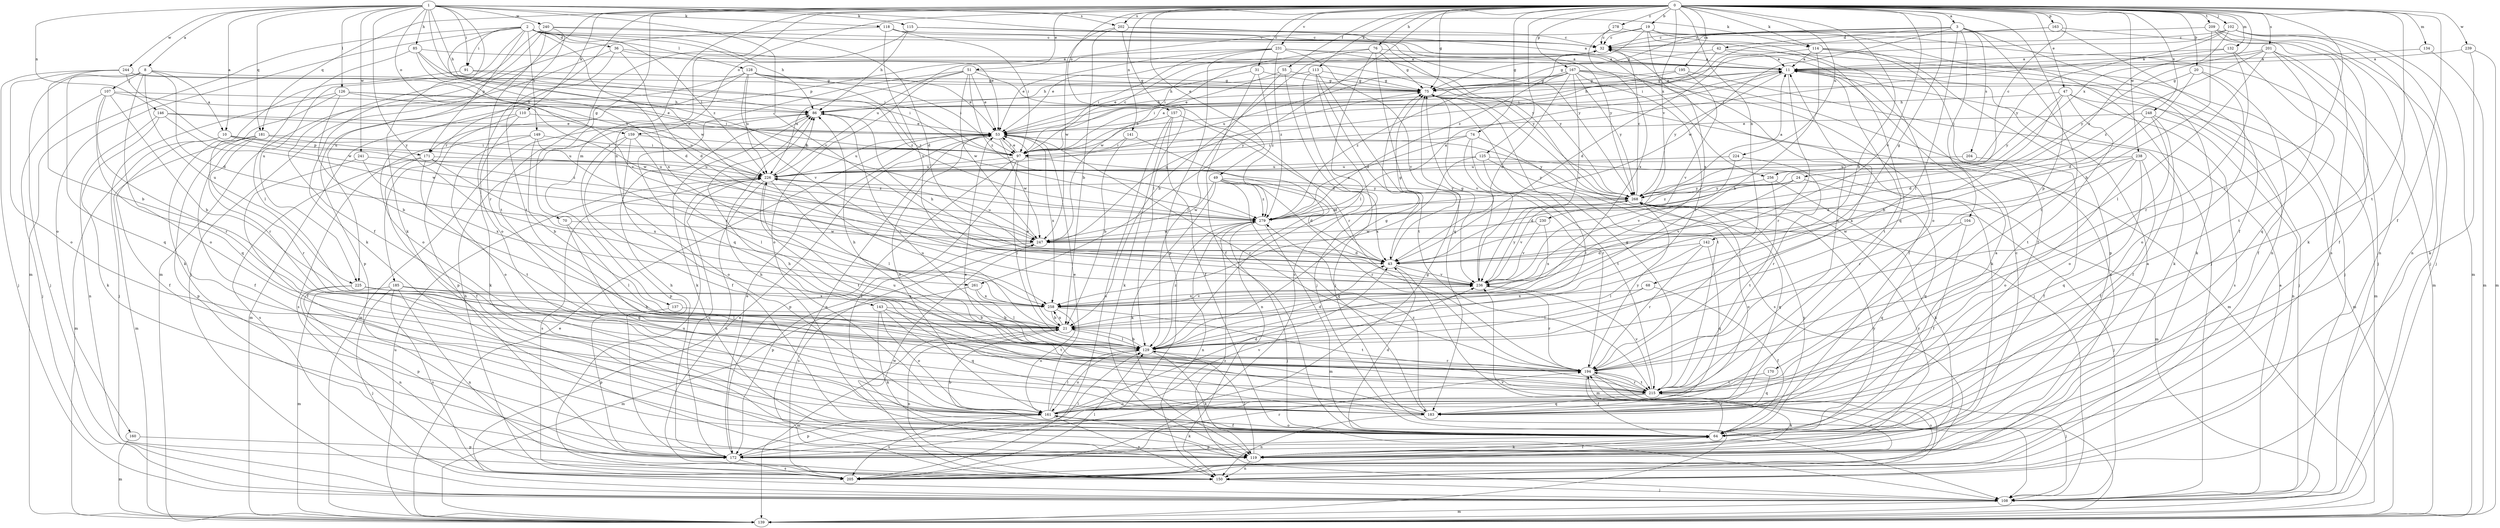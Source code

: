 strict digraph  {
0;
1;
2;
3;
8;
10;
11;
19;
20;
21;
24;
31;
32;
36;
42;
43;
47;
49;
51;
53;
55;
64;
68;
70;
74;
75;
76;
85;
86;
91;
97;
102;
104;
107;
108;
110;
113;
114;
115;
118;
119;
125;
126;
128;
129;
132;
134;
137;
139;
141;
142;
143;
146;
149;
150;
157;
159;
160;
161;
163;
167;
170;
171;
172;
181;
183;
185;
194;
195;
201;
202;
204;
205;
209;
215;
224;
225;
226;
230;
231;
236;
238;
239;
240;
241;
244;
247;
248;
256;
258;
261;
268;
278;
279;
0 -> 3  [label=a];
0 -> 19  [label=b];
0 -> 20  [label=b];
0 -> 21  [label=b];
0 -> 24  [label=c];
0 -> 31  [label=c];
0 -> 47  [label=e];
0 -> 49  [label=e];
0 -> 51  [label=e];
0 -> 55  [label=f];
0 -> 64  [label=f];
0 -> 68  [label=g];
0 -> 70  [label=g];
0 -> 74  [label=g];
0 -> 75  [label=g];
0 -> 76  [label=h];
0 -> 102  [label=j];
0 -> 110  [label=k];
0 -> 113  [label=k];
0 -> 114  [label=k];
0 -> 125  [label=l];
0 -> 132  [label=m];
0 -> 134  [label=m];
0 -> 137  [label=m];
0 -> 141  [label=n];
0 -> 142  [label=n];
0 -> 143  [label=n];
0 -> 157  [label=o];
0 -> 159  [label=o];
0 -> 163  [label=p];
0 -> 167  [label=p];
0 -> 170  [label=p];
0 -> 181  [label=q];
0 -> 185  [label=r];
0 -> 194  [label=r];
0 -> 195  [label=s];
0 -> 201  [label=s];
0 -> 202  [label=s];
0 -> 209  [label=t];
0 -> 215  [label=t];
0 -> 224  [label=u];
0 -> 225  [label=u];
0 -> 230  [label=v];
0 -> 231  [label=v];
0 -> 236  [label=v];
0 -> 238  [label=w];
0 -> 239  [label=w];
0 -> 248  [label=x];
0 -> 256  [label=x];
0 -> 261  [label=y];
0 -> 278  [label=z];
1 -> 8  [label=a];
1 -> 10  [label=a];
1 -> 85  [label=h];
1 -> 86  [label=h];
1 -> 91  [label=i];
1 -> 114  [label=k];
1 -> 115  [label=k];
1 -> 118  [label=k];
1 -> 119  [label=k];
1 -> 126  [label=l];
1 -> 146  [label=n];
1 -> 159  [label=o];
1 -> 181  [label=q];
1 -> 202  [label=s];
1 -> 236  [label=v];
1 -> 240  [label=w];
1 -> 241  [label=w];
1 -> 244  [label=w];
1 -> 256  [label=x];
1 -> 261  [label=y];
1 -> 279  [label=z];
2 -> 36  [label=d];
2 -> 53  [label=e];
2 -> 86  [label=h];
2 -> 91  [label=i];
2 -> 128  [label=l];
2 -> 139  [label=m];
2 -> 149  [label=n];
2 -> 160  [label=o];
2 -> 171  [label=p];
2 -> 225  [label=u];
2 -> 247  [label=w];
2 -> 258  [label=x];
2 -> 268  [label=y];
2 -> 226  [label=l];
3 -> 32  [label=c];
3 -> 42  [label=d];
3 -> 75  [label=g];
3 -> 104  [label=j];
3 -> 129  [label=l];
3 -> 150  [label=n];
3 -> 204  [label=s];
3 -> 215  [label=t];
3 -> 247  [label=w];
8 -> 10  [label=a];
8 -> 43  [label=d];
8 -> 97  [label=i];
8 -> 107  [label=j];
8 -> 108  [label=j];
8 -> 161  [label=o];
8 -> 183  [label=q];
8 -> 225  [label=u];
10 -> 64  [label=f];
10 -> 97  [label=i];
10 -> 139  [label=m];
10 -> 171  [label=p];
10 -> 279  [label=z];
11 -> 75  [label=g];
11 -> 86  [label=h];
11 -> 108  [label=j];
11 -> 139  [label=m];
11 -> 194  [label=r];
11 -> 215  [label=t];
11 -> 268  [label=y];
19 -> 32  [label=c];
19 -> 108  [label=j];
19 -> 161  [label=o];
19 -> 171  [label=p];
19 -> 183  [label=q];
19 -> 258  [label=x];
19 -> 279  [label=z];
20 -> 43  [label=d];
20 -> 64  [label=f];
20 -> 75  [label=g];
20 -> 161  [label=o];
21 -> 53  [label=e];
21 -> 129  [label=l];
21 -> 139  [label=m];
21 -> 150  [label=n];
21 -> 226  [label=u];
21 -> 258  [label=x];
24 -> 43  [label=d];
24 -> 183  [label=q];
24 -> 236  [label=v];
24 -> 268  [label=y];
24 -> 279  [label=z];
31 -> 53  [label=e];
31 -> 64  [label=f];
31 -> 75  [label=g];
31 -> 279  [label=z];
32 -> 11  [label=a];
32 -> 53  [label=e];
32 -> 97  [label=i];
36 -> 11  [label=a];
36 -> 43  [label=d];
36 -> 108  [label=j];
36 -> 161  [label=o];
36 -> 268  [label=y];
42 -> 11  [label=a];
42 -> 75  [label=g];
42 -> 97  [label=i];
42 -> 119  [label=k];
43 -> 75  [label=g];
43 -> 139  [label=m];
43 -> 236  [label=v];
47 -> 21  [label=b];
47 -> 86  [label=h];
47 -> 139  [label=m];
47 -> 205  [label=s];
47 -> 215  [label=t];
47 -> 268  [label=y];
49 -> 43  [label=d];
49 -> 119  [label=k];
49 -> 183  [label=q];
49 -> 194  [label=r];
49 -> 247  [label=w];
49 -> 268  [label=y];
49 -> 279  [label=z];
51 -> 53  [label=e];
51 -> 75  [label=g];
51 -> 161  [label=o];
51 -> 183  [label=q];
51 -> 194  [label=r];
51 -> 226  [label=u];
51 -> 247  [label=w];
51 -> 279  [label=z];
53 -> 97  [label=i];
53 -> 150  [label=n];
53 -> 161  [label=o];
53 -> 194  [label=r];
53 -> 226  [label=u];
53 -> 247  [label=w];
53 -> 258  [label=x];
53 -> 268  [label=y];
55 -> 53  [label=e];
55 -> 75  [label=g];
55 -> 108  [label=j];
55 -> 129  [label=l];
64 -> 11  [label=a];
64 -> 21  [label=b];
64 -> 43  [label=d];
64 -> 86  [label=h];
64 -> 119  [label=k];
64 -> 161  [label=o];
64 -> 172  [label=p];
64 -> 194  [label=r];
64 -> 268  [label=y];
68 -> 64  [label=f];
68 -> 129  [label=l];
68 -> 258  [label=x];
70 -> 129  [label=l];
70 -> 183  [label=q];
70 -> 247  [label=w];
74 -> 97  [label=i];
74 -> 194  [label=r];
74 -> 205  [label=s];
74 -> 215  [label=t];
74 -> 279  [label=z];
75 -> 86  [label=h];
75 -> 108  [label=j];
75 -> 139  [label=m];
75 -> 215  [label=t];
75 -> 236  [label=v];
76 -> 11  [label=a];
76 -> 21  [label=b];
76 -> 75  [label=g];
76 -> 129  [label=l];
76 -> 183  [label=q];
76 -> 247  [label=w];
85 -> 11  [label=a];
85 -> 43  [label=d];
85 -> 97  [label=i];
85 -> 129  [label=l];
85 -> 236  [label=v];
86 -> 53  [label=e];
86 -> 119  [label=k];
86 -> 129  [label=l];
86 -> 139  [label=m];
91 -> 75  [label=g];
91 -> 119  [label=k];
91 -> 279  [label=z];
97 -> 11  [label=a];
97 -> 32  [label=c];
97 -> 43  [label=d];
97 -> 53  [label=e];
97 -> 64  [label=f];
97 -> 129  [label=l];
97 -> 172  [label=p];
97 -> 226  [label=u];
102 -> 32  [label=c];
102 -> 53  [label=e];
102 -> 108  [label=j];
102 -> 139  [label=m];
102 -> 150  [label=n];
102 -> 268  [label=y];
102 -> 279  [label=z];
104 -> 64  [label=f];
104 -> 183  [label=q];
104 -> 247  [label=w];
107 -> 21  [label=b];
107 -> 53  [label=e];
107 -> 86  [label=h];
107 -> 108  [label=j];
107 -> 183  [label=q];
107 -> 194  [label=r];
108 -> 11  [label=a];
108 -> 53  [label=e];
108 -> 139  [label=m];
108 -> 279  [label=z];
110 -> 53  [label=e];
110 -> 119  [label=k];
110 -> 139  [label=m];
110 -> 172  [label=p];
113 -> 43  [label=d];
113 -> 75  [label=g];
113 -> 86  [label=h];
113 -> 108  [label=j];
113 -> 205  [label=s];
113 -> 215  [label=t];
114 -> 11  [label=a];
114 -> 21  [label=b];
114 -> 43  [label=d];
114 -> 64  [label=f];
114 -> 108  [label=j];
114 -> 172  [label=p];
115 -> 32  [label=c];
115 -> 86  [label=h];
115 -> 215  [label=t];
115 -> 268  [label=y];
118 -> 32  [label=c];
118 -> 97  [label=i];
118 -> 139  [label=m];
118 -> 236  [label=v];
118 -> 268  [label=y];
119 -> 11  [label=a];
119 -> 32  [label=c];
119 -> 64  [label=f];
119 -> 129  [label=l];
119 -> 150  [label=n];
119 -> 268  [label=y];
125 -> 129  [label=l];
125 -> 139  [label=m];
125 -> 226  [label=u];
125 -> 258  [label=x];
125 -> 268  [label=y];
126 -> 21  [label=b];
126 -> 86  [label=h];
126 -> 97  [label=i];
126 -> 108  [label=j];
126 -> 194  [label=r];
126 -> 247  [label=w];
128 -> 53  [label=e];
128 -> 75  [label=g];
128 -> 97  [label=i];
128 -> 161  [label=o];
128 -> 172  [label=p];
128 -> 226  [label=u];
128 -> 236  [label=v];
128 -> 279  [label=z];
129 -> 21  [label=b];
129 -> 43  [label=d];
129 -> 75  [label=g];
129 -> 119  [label=k];
129 -> 161  [label=o];
129 -> 194  [label=r];
129 -> 279  [label=z];
132 -> 11  [label=a];
132 -> 97  [label=i];
132 -> 183  [label=q];
132 -> 194  [label=r];
134 -> 11  [label=a];
134 -> 139  [label=m];
137 -> 21  [label=b];
137 -> 172  [label=p];
139 -> 53  [label=e];
139 -> 226  [label=u];
141 -> 21  [label=b];
141 -> 97  [label=i];
141 -> 150  [label=n];
142 -> 43  [label=d];
142 -> 129  [label=l];
142 -> 183  [label=q];
142 -> 194  [label=r];
143 -> 21  [label=b];
143 -> 119  [label=k];
143 -> 161  [label=o];
143 -> 183  [label=q];
143 -> 215  [label=t];
146 -> 53  [label=e];
146 -> 119  [label=k];
146 -> 150  [label=n];
146 -> 226  [label=u];
146 -> 247  [label=w];
149 -> 21  [label=b];
149 -> 97  [label=i];
149 -> 161  [label=o];
149 -> 205  [label=s];
149 -> 258  [label=x];
150 -> 108  [label=j];
150 -> 236  [label=v];
150 -> 247  [label=w];
157 -> 43  [label=d];
157 -> 53  [label=e];
157 -> 64  [label=f];
157 -> 119  [label=k];
157 -> 205  [label=s];
159 -> 64  [label=f];
159 -> 97  [label=i];
159 -> 129  [label=l];
159 -> 161  [label=o];
159 -> 172  [label=p];
160 -> 139  [label=m];
160 -> 172  [label=p];
161 -> 43  [label=d];
161 -> 53  [label=e];
161 -> 64  [label=f];
161 -> 119  [label=k];
161 -> 129  [label=l];
161 -> 150  [label=n];
161 -> 172  [label=p];
161 -> 205  [label=s];
161 -> 236  [label=v];
163 -> 32  [label=c];
163 -> 64  [label=f];
163 -> 97  [label=i];
163 -> 205  [label=s];
167 -> 43  [label=d];
167 -> 64  [label=f];
167 -> 75  [label=g];
167 -> 86  [label=h];
167 -> 119  [label=k];
167 -> 129  [label=l];
167 -> 205  [label=s];
167 -> 226  [label=u];
167 -> 236  [label=v];
167 -> 268  [label=y];
167 -> 279  [label=z];
170 -> 183  [label=q];
170 -> 215  [label=t];
171 -> 64  [label=f];
171 -> 205  [label=s];
171 -> 215  [label=t];
171 -> 226  [label=u];
171 -> 258  [label=x];
171 -> 279  [label=z];
172 -> 53  [label=e];
172 -> 75  [label=g];
172 -> 86  [label=h];
172 -> 129  [label=l];
172 -> 194  [label=r];
172 -> 205  [label=s];
172 -> 226  [label=u];
172 -> 268  [label=y];
181 -> 64  [label=f];
181 -> 97  [label=i];
181 -> 139  [label=m];
181 -> 172  [label=p];
181 -> 194  [label=r];
181 -> 226  [label=u];
183 -> 53  [label=e];
183 -> 86  [label=h];
183 -> 150  [label=n];
183 -> 279  [label=z];
185 -> 21  [label=b];
185 -> 108  [label=j];
185 -> 139  [label=m];
185 -> 150  [label=n];
185 -> 205  [label=s];
185 -> 258  [label=x];
194 -> 11  [label=a];
194 -> 64  [label=f];
194 -> 86  [label=h];
194 -> 108  [label=j];
194 -> 205  [label=s];
194 -> 215  [label=t];
194 -> 268  [label=y];
195 -> 75  [label=g];
195 -> 97  [label=i];
195 -> 119  [label=k];
195 -> 236  [label=v];
201 -> 11  [label=a];
201 -> 64  [label=f];
201 -> 129  [label=l];
201 -> 139  [label=m];
201 -> 215  [label=t];
201 -> 268  [label=y];
201 -> 279  [label=z];
202 -> 11  [label=a];
202 -> 21  [label=b];
202 -> 32  [label=c];
202 -> 129  [label=l];
202 -> 247  [label=w];
204 -> 64  [label=f];
204 -> 226  [label=u];
205 -> 86  [label=h];
205 -> 129  [label=l];
205 -> 194  [label=r];
205 -> 226  [label=u];
209 -> 21  [label=b];
209 -> 32  [label=c];
209 -> 108  [label=j];
209 -> 119  [label=k];
209 -> 150  [label=n];
215 -> 32  [label=c];
215 -> 75  [label=g];
215 -> 119  [label=k];
215 -> 161  [label=o];
215 -> 183  [label=q];
215 -> 194  [label=r];
215 -> 226  [label=u];
215 -> 236  [label=v];
224 -> 194  [label=r];
224 -> 226  [label=u];
224 -> 236  [label=v];
225 -> 129  [label=l];
225 -> 150  [label=n];
225 -> 172  [label=p];
225 -> 258  [label=x];
226 -> 86  [label=h];
226 -> 129  [label=l];
226 -> 150  [label=n];
226 -> 205  [label=s];
226 -> 215  [label=t];
226 -> 268  [label=y];
230 -> 236  [label=v];
230 -> 247  [label=w];
230 -> 258  [label=x];
231 -> 11  [label=a];
231 -> 53  [label=e];
231 -> 97  [label=i];
231 -> 172  [label=p];
231 -> 226  [label=u];
231 -> 236  [label=v];
231 -> 268  [label=y];
231 -> 279  [label=z];
236 -> 75  [label=g];
236 -> 86  [label=h];
236 -> 194  [label=r];
236 -> 258  [label=x];
236 -> 268  [label=y];
238 -> 43  [label=d];
238 -> 64  [label=f];
238 -> 161  [label=o];
238 -> 183  [label=q];
238 -> 194  [label=r];
238 -> 226  [label=u];
239 -> 11  [label=a];
239 -> 119  [label=k];
239 -> 139  [label=m];
240 -> 32  [label=c];
240 -> 43  [label=d];
240 -> 64  [label=f];
240 -> 119  [label=k];
240 -> 194  [label=r];
240 -> 215  [label=t];
241 -> 64  [label=f];
241 -> 226  [label=u];
241 -> 258  [label=x];
244 -> 21  [label=b];
244 -> 75  [label=g];
244 -> 108  [label=j];
244 -> 161  [label=o];
244 -> 226  [label=u];
244 -> 247  [label=w];
247 -> 43  [label=d];
247 -> 75  [label=g];
247 -> 172  [label=p];
247 -> 205  [label=s];
247 -> 226  [label=u];
248 -> 43  [label=d];
248 -> 53  [label=e];
248 -> 64  [label=f];
248 -> 150  [label=n];
248 -> 161  [label=o];
256 -> 119  [label=k];
256 -> 215  [label=t];
256 -> 268  [label=y];
258 -> 21  [label=b];
258 -> 161  [label=o];
258 -> 215  [label=t];
258 -> 236  [label=v];
261 -> 129  [label=l];
261 -> 139  [label=m];
261 -> 258  [label=x];
268 -> 11  [label=a];
268 -> 32  [label=c];
268 -> 108  [label=j];
268 -> 161  [label=o];
268 -> 183  [label=q];
268 -> 236  [label=v];
268 -> 279  [label=z];
278 -> 32  [label=c];
278 -> 108  [label=j];
278 -> 258  [label=x];
279 -> 11  [label=a];
279 -> 108  [label=j];
279 -> 139  [label=m];
279 -> 150  [label=n];
279 -> 247  [label=w];
}
